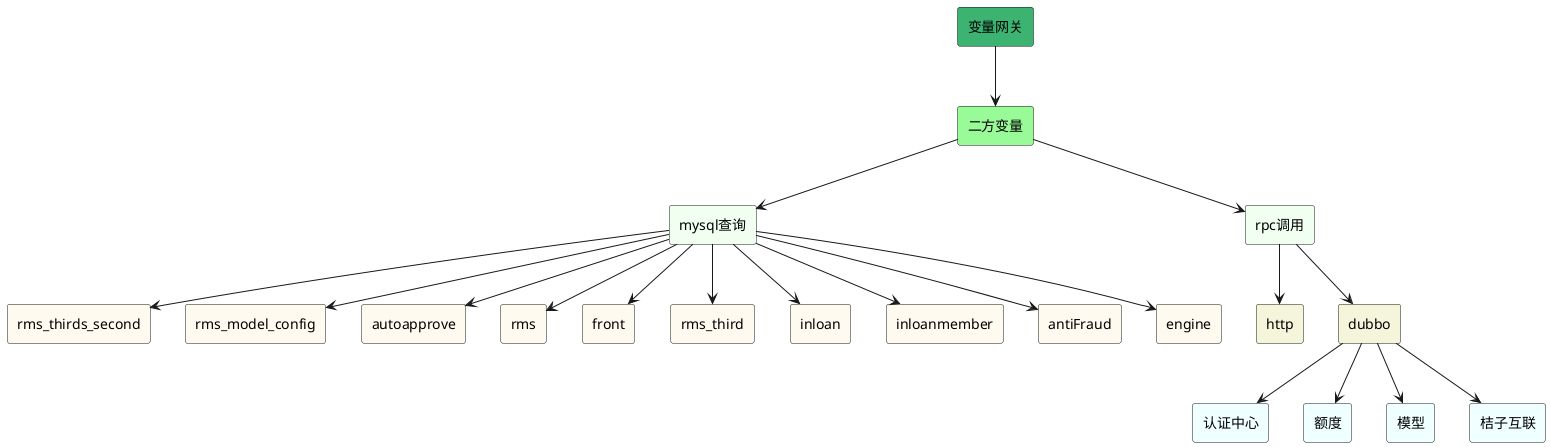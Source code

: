 @startuml
'!define Junction_Or circle #black
'!define Junction_And circle #whitesmoke
rectangle 变量网关 #MediumSeaGreen

rectangle 二方变量 #PaleGreen

rectangle mysql查询 #HoneyDew
rectangle rms_thirds_second #FloralWhite
rectangle rms_model_config  #FloralWhite
rectangle autoapprove       #FloralWhite
rectangle rms               #FloralWhite
rectangle front             #FloralWhite
rectangle rms_third         #FloralWhite
rectangle inloan            #FloralWhite
rectangle inloanmember      #FloralWhite
rectangle antiFraud         #FloralWhite
rectangle engine            #FloralWhite

rectangle rpc调用 #HoneyDew

rectangle http #Beige

rectangle dubbo #Beige
rectangle 认证中心 #Azure
rectangle 额度 #Azure
rectangle 模型 #Azure
rectangle 桔子互联 #Azure


变量网关 -down-> 二方变量
二方变量 -down-> mysql查询
mysql查询 -down-> rms_thirds_second
mysql查询 -down-> rms_model_config
mysql查询 -down-> autoapprove
mysql查询 -down-> rms
mysql查询 -down-> front
mysql查询 -down-> rms_third
mysql查询 -down-> inloan
mysql查询 -down-> inloanmember
mysql查询 -down-> antiFraud
mysql查询 -down-> engine
二方变量 -down->  rpc调用
rpc调用 -down->  http
rpc调用 -down->  dubbo
dubbo -down-> 模型
dubbo -down-> 认证中心
dubbo -down-> 额度
dubbo -down-> 桔子互联
@enduml
